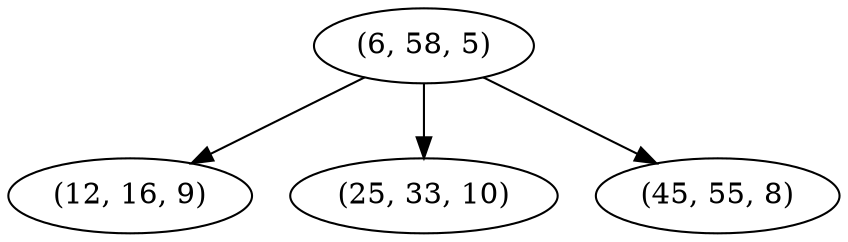 digraph tree {
    "(6, 58, 5)";
    "(12, 16, 9)";
    "(25, 33, 10)";
    "(45, 55, 8)";
    "(6, 58, 5)" -> "(12, 16, 9)";
    "(6, 58, 5)" -> "(25, 33, 10)";
    "(6, 58, 5)" -> "(45, 55, 8)";
}
